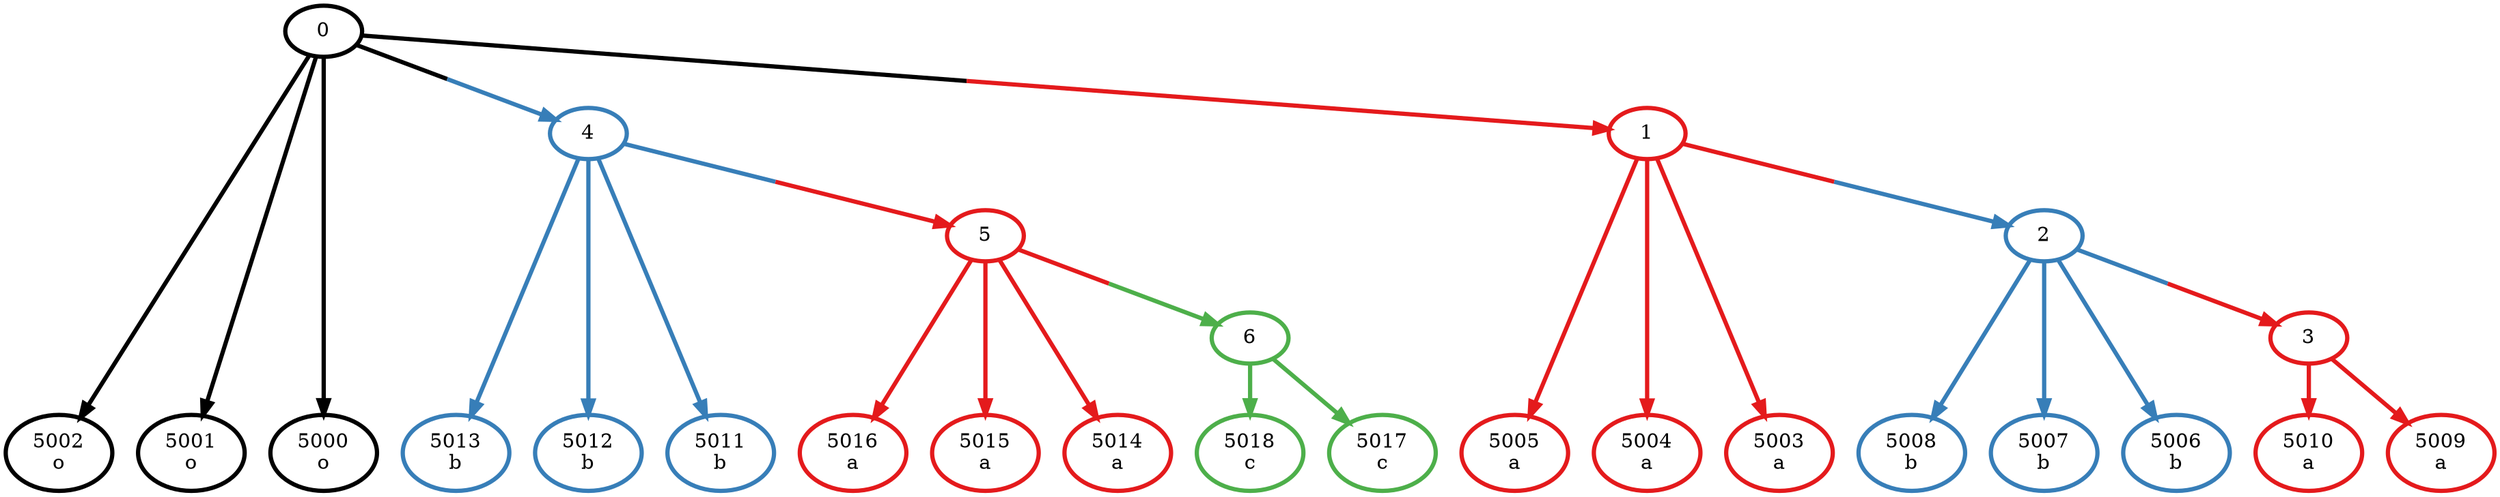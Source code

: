 digraph T {
	{
		rank=same
		25 [penwidth=3,colorscheme=set19,color=3,label="5018\nc"]
		24 [penwidth=3,colorscheme=set19,color=3,label="5017\nc"]
		23 [penwidth=3,colorscheme=set19,color=1,label="5016\na"]
		22 [penwidth=3,colorscheme=set19,color=1,label="5015\na"]
		21 [penwidth=3,colorscheme=set19,color=1,label="5014\na"]
		19 [penwidth=3,colorscheme=set19,color=2,label="5013\nb"]
		18 [penwidth=3,colorscheme=set19,color=2,label="5012\nb"]
		17 [penwidth=3,colorscheme=set19,color=2,label="5011\nb"]
		15 [penwidth=3,colorscheme=set19,color=1,label="5010\na"]
		14 [penwidth=3,colorscheme=set19,color=1,label="5009\na"]
		13 [penwidth=3,colorscheme=set19,color=2,label="5008\nb"]
		12 [penwidth=3,colorscheme=set19,color=2,label="5007\nb"]
		11 [penwidth=3,colorscheme=set19,color=2,label="5006\nb"]
		9 [penwidth=3,colorscheme=set19,color=1,label="5005\na"]
		8 [penwidth=3,colorscheme=set19,color=1,label="5004\na"]
		7 [penwidth=3,colorscheme=set19,color=1,label="5003\na"]
		5 [penwidth=3,colorscheme=set19,color=1479189439,label="5002\no"]
		4 [penwidth=3,colorscheme=set19,color=1479189439,label="5001\no"]
		3 [penwidth=3,colorscheme=set19,color=1479189439,label="5000\no"]
	}
	20 [penwidth=3,colorscheme=set19,color=3,label="6"]
	16 [penwidth=3,colorscheme=set19,color=1,label="5"]
	10 [penwidth=3,colorscheme=set19,color=1,label="3"]
	6 [penwidth=3,colorscheme=set19,color=2,label="2"]
	2 [penwidth=3,colorscheme=set19,color=2,label="4"]
	1 [penwidth=3,colorscheme=set19,color=1,label="1"]
	0 [penwidth=3,colorscheme=set19,color=1479189439,label="0"]
	20 -> 25 [penwidth=3,colorscheme=set19,color=3]
	20 -> 24 [penwidth=3,colorscheme=set19,color=3]
	16 -> 23 [penwidth=3,colorscheme=set19,color=1]
	16 -> 22 [penwidth=3,colorscheme=set19,color=1]
	16 -> 21 [penwidth=3,colorscheme=set19,color=1]
	16 -> 20 [penwidth=3,colorscheme=set19,color="1;0.5:3"]
	10 -> 15 [penwidth=3,colorscheme=set19,color=1]
	10 -> 14 [penwidth=3,colorscheme=set19,color=1]
	6 -> 13 [penwidth=3,colorscheme=set19,color=2]
	6 -> 12 [penwidth=3,colorscheme=set19,color=2]
	6 -> 11 [penwidth=3,colorscheme=set19,color=2]
	6 -> 10 [penwidth=3,colorscheme=set19,color="2;0.5:1"]
	2 -> 19 [penwidth=3,colorscheme=set19,color=2]
	2 -> 18 [penwidth=3,colorscheme=set19,color=2]
	2 -> 17 [penwidth=3,colorscheme=set19,color=2]
	2 -> 16 [penwidth=3,colorscheme=set19,color="2;0.5:1"]
	1 -> 9 [penwidth=3,colorscheme=set19,color=1]
	1 -> 8 [penwidth=3,colorscheme=set19,color=1]
	1 -> 7 [penwidth=3,colorscheme=set19,color=1]
	1 -> 6 [penwidth=3,colorscheme=set19,color="1;0.5:2"]
	0 -> 5 [penwidth=3,colorscheme=set19,color=1479189439]
	0 -> 4 [penwidth=3,colorscheme=set19,color=1479189439]
	0 -> 3 [penwidth=3,colorscheme=set19,color=1479189439]
	0 -> 2 [penwidth=3,colorscheme=set19,color="1479189439;0.5:2"]
	0 -> 1 [penwidth=3,colorscheme=set19,color="1479189439;0.5:1"]
}
